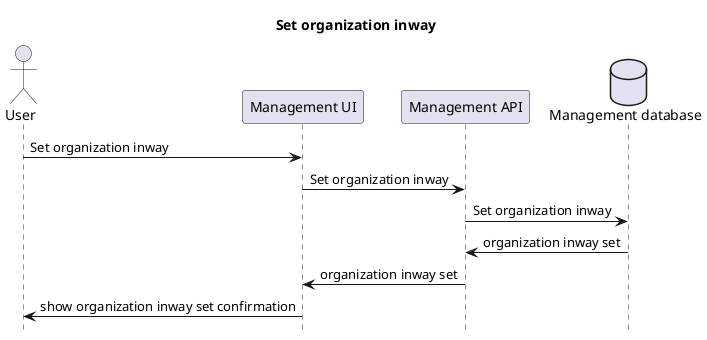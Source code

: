 @startuml
title: Set organization inway

skinparam sequenceBoxBorderColor #transparent
skinparam boxPadding 50
hide footbox

actor User as user
participant "Management UI" as managementUI
participant "Management API" as managementAPI
database "Management database" as managementDatabase


user -> managementUI : Set organization inway
managementUI -> managementAPI  :Set organization inway
managementAPI -> managementDatabase : Set organization inway
managementDatabase -> managementAPI : organization inway set
managementAPI -> managementUI -- : organization inway set
managementUI -> user -- : show organization inway set confirmation

@enduml
